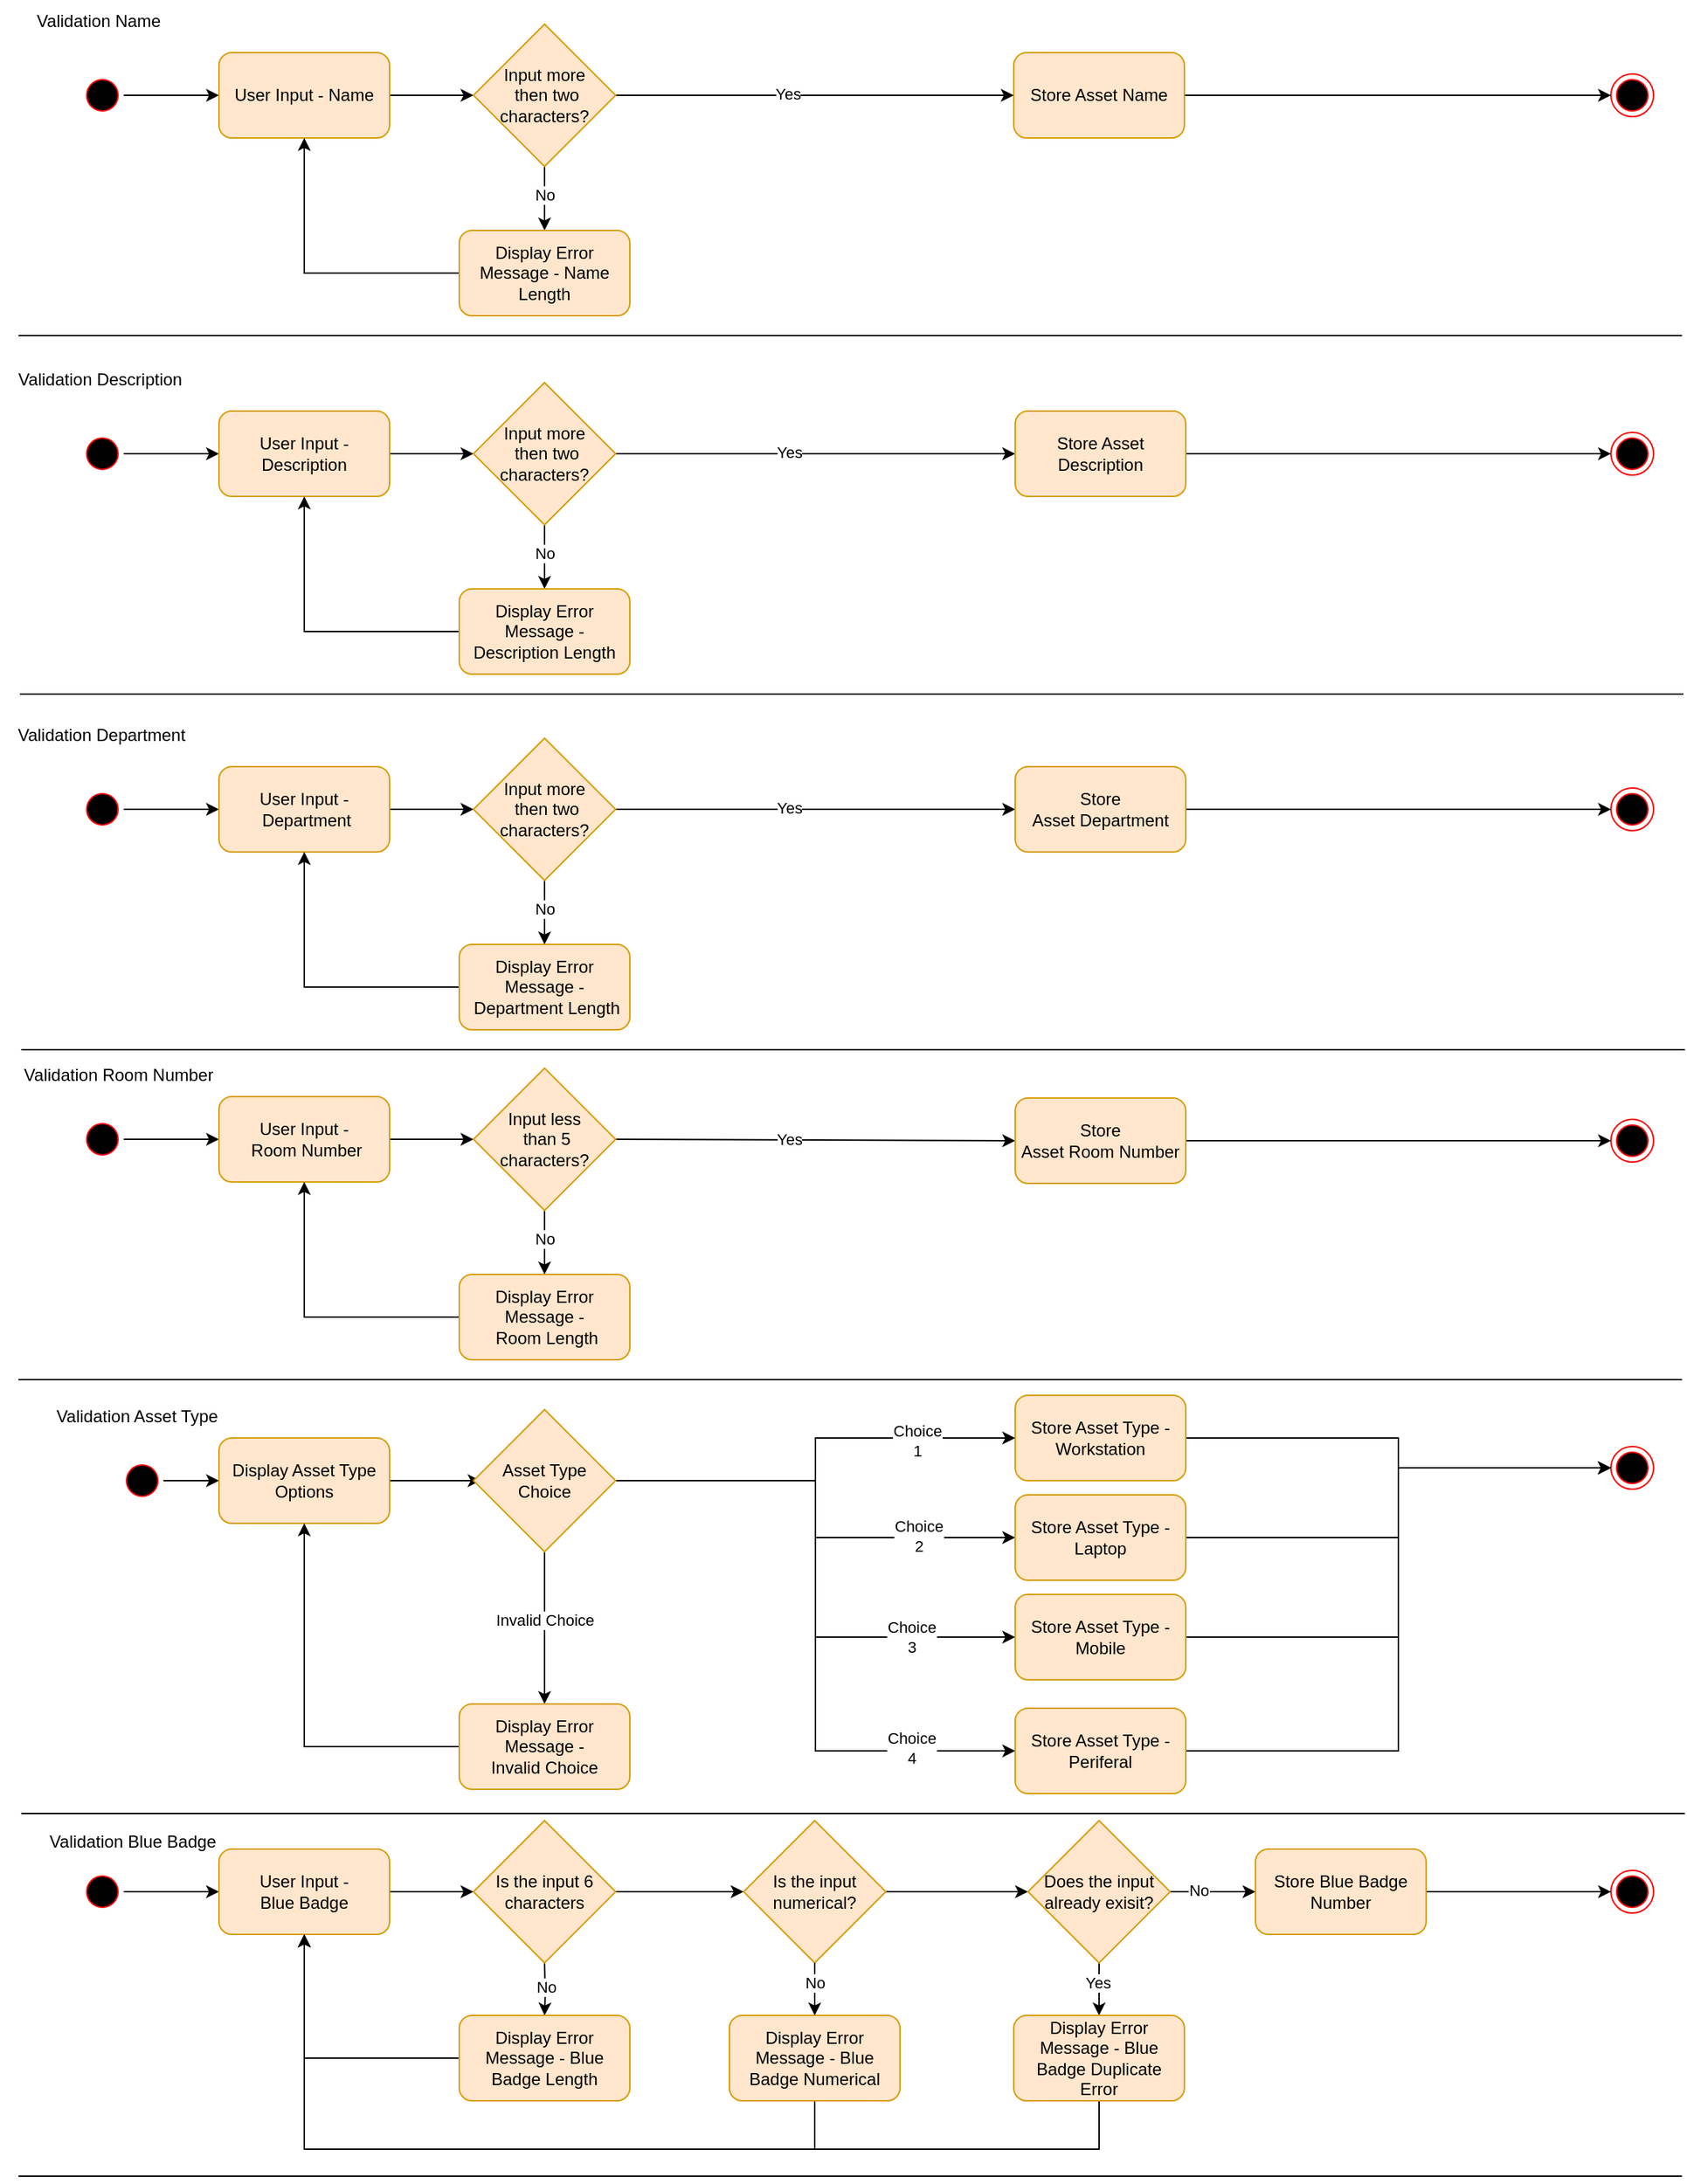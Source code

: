 <mxfile version="24.8.6">
  <diagram name="Page-1" id="1uCA6o2xTz5KgX5VxdOc">
    <mxGraphModel dx="2856" dy="898" grid="1" gridSize="10" guides="1" tooltips="1" connect="1" arrows="1" fold="1" page="1" pageScale="1" pageWidth="1169" pageHeight="827" math="0" shadow="0">
      <root>
        <mxCell id="0" />
        <mxCell id="1" parent="0" />
        <mxCell id="2SQ8Jc-1p4SMWD89LcVr-23" value="" style="edgeStyle=orthogonalEdgeStyle;rounded=0;orthogonalLoop=1;jettySize=auto;html=1;" edge="1" parent="1" source="2SQ8Jc-1p4SMWD89LcVr-1" target="2SQ8Jc-1p4SMWD89LcVr-20">
          <mxGeometry relative="1" as="geometry" />
        </mxCell>
        <mxCell id="2SQ8Jc-1p4SMWD89LcVr-1" value="" style="ellipse;html=1;shape=startState;fillColor=#000000;strokeColor=#ff0000;" vertex="1" parent="1">
          <mxGeometry x="44" y="60" width="30" height="30" as="geometry" />
        </mxCell>
        <mxCell id="2SQ8Jc-1p4SMWD89LcVr-13" value="" style="line;strokeWidth=1;fillColor=none;align=left;verticalAlign=middle;spacingTop=-1;spacingLeft=3;spacingRight=3;rotatable=0;labelPosition=right;points=[];portConstraint=eastwest;strokeColor=inherit;" vertex="1" parent="1">
          <mxGeometry y="240" width="1170" height="8" as="geometry" />
        </mxCell>
        <mxCell id="2SQ8Jc-1p4SMWD89LcVr-14" value="Validation Name" style="text;html=1;align=center;verticalAlign=middle;resizable=0;points=[];autosize=1;strokeColor=none;fillColor=none;" vertex="1" parent="1">
          <mxGeometry x="1" y="8" width="110" height="30" as="geometry" />
        </mxCell>
        <mxCell id="2SQ8Jc-1p4SMWD89LcVr-40" value="" style="edgeStyle=orthogonalEdgeStyle;rounded=0;orthogonalLoop=1;jettySize=auto;html=1;" edge="1" parent="1" source="2SQ8Jc-1p4SMWD89LcVr-20" target="2SQ8Jc-1p4SMWD89LcVr-21">
          <mxGeometry relative="1" as="geometry" />
        </mxCell>
        <mxCell id="2SQ8Jc-1p4SMWD89LcVr-20" value="User Input - Name" style="rounded=1;whiteSpace=wrap;html=1;fillColor=#ffe6cc;strokeColor=#d79b00;" vertex="1" parent="1">
          <mxGeometry x="141" y="45" width="120" height="60" as="geometry" />
        </mxCell>
        <mxCell id="2SQ8Jc-1p4SMWD89LcVr-43" value="" style="edgeStyle=orthogonalEdgeStyle;rounded=0;orthogonalLoop=1;jettySize=auto;html=1;" edge="1" parent="1" source="2SQ8Jc-1p4SMWD89LcVr-21" target="2SQ8Jc-1p4SMWD89LcVr-42">
          <mxGeometry relative="1" as="geometry" />
        </mxCell>
        <mxCell id="2SQ8Jc-1p4SMWD89LcVr-49" value="No" style="edgeLabel;html=1;align=center;verticalAlign=middle;resizable=0;points=[];" vertex="1" connectable="0" parent="2SQ8Jc-1p4SMWD89LcVr-43">
          <mxGeometry x="-0.118" y="3" relative="1" as="geometry">
            <mxPoint x="-3" as="offset" />
          </mxGeometry>
        </mxCell>
        <mxCell id="2SQ8Jc-1p4SMWD89LcVr-46" style="edgeStyle=orthogonalEdgeStyle;rounded=0;orthogonalLoop=1;jettySize=auto;html=1;entryX=0;entryY=0.5;entryDx=0;entryDy=0;" edge="1" parent="1" source="2SQ8Jc-1p4SMWD89LcVr-21" target="2SQ8Jc-1p4SMWD89LcVr-45">
          <mxGeometry relative="1" as="geometry" />
        </mxCell>
        <mxCell id="2SQ8Jc-1p4SMWD89LcVr-48" value="Yes" style="edgeLabel;html=1;align=center;verticalAlign=middle;resizable=0;points=[];" vertex="1" connectable="0" parent="2SQ8Jc-1p4SMWD89LcVr-46">
          <mxGeometry x="-0.137" y="1" relative="1" as="geometry">
            <mxPoint as="offset" />
          </mxGeometry>
        </mxCell>
        <mxCell id="2SQ8Jc-1p4SMWD89LcVr-21" value="Input more&lt;div&gt;&amp;nbsp;then two characters?&lt;/div&gt;" style="rhombus;whiteSpace=wrap;html=1;fillColor=#ffe6cc;strokeColor=#d79b00;" vertex="1" parent="1">
          <mxGeometry x="320" y="25" width="100" height="100" as="geometry" />
        </mxCell>
        <mxCell id="2SQ8Jc-1p4SMWD89LcVr-24" value="" style="ellipse;html=1;shape=endState;fillColor=#000000;strokeColor=#ff0000;" vertex="1" parent="1">
          <mxGeometry x="1120" y="60" width="30" height="30" as="geometry" />
        </mxCell>
        <mxCell id="2SQ8Jc-1p4SMWD89LcVr-44" style="edgeStyle=orthogonalEdgeStyle;rounded=0;orthogonalLoop=1;jettySize=auto;html=1;entryX=0.5;entryY=1;entryDx=0;entryDy=0;" edge="1" parent="1" source="2SQ8Jc-1p4SMWD89LcVr-42" target="2SQ8Jc-1p4SMWD89LcVr-20">
          <mxGeometry relative="1" as="geometry" />
        </mxCell>
        <mxCell id="2SQ8Jc-1p4SMWD89LcVr-42" value="Display Error Message - Name Length" style="rounded=1;whiteSpace=wrap;html=1;fillColor=#ffe6cc;strokeColor=#d79b00;" vertex="1" parent="1">
          <mxGeometry x="310" y="170" width="120" height="60" as="geometry" />
        </mxCell>
        <mxCell id="2SQ8Jc-1p4SMWD89LcVr-47" style="edgeStyle=orthogonalEdgeStyle;rounded=0;orthogonalLoop=1;jettySize=auto;html=1;entryX=0;entryY=0.5;entryDx=0;entryDy=0;" edge="1" parent="1" source="2SQ8Jc-1p4SMWD89LcVr-45" target="2SQ8Jc-1p4SMWD89LcVr-24">
          <mxGeometry relative="1" as="geometry" />
        </mxCell>
        <mxCell id="2SQ8Jc-1p4SMWD89LcVr-45" value="Store Asset Name" style="rounded=1;whiteSpace=wrap;html=1;fillColor=#ffe6cc;strokeColor=#d79b00;" vertex="1" parent="1">
          <mxGeometry x="700" y="45" width="120" height="60" as="geometry" />
        </mxCell>
        <mxCell id="2SQ8Jc-1p4SMWD89LcVr-50" value="" style="edgeStyle=orthogonalEdgeStyle;rounded=0;orthogonalLoop=1;jettySize=auto;html=1;" edge="1" parent="1" source="2SQ8Jc-1p4SMWD89LcVr-51" target="2SQ8Jc-1p4SMWD89LcVr-55">
          <mxGeometry relative="1" as="geometry" />
        </mxCell>
        <mxCell id="2SQ8Jc-1p4SMWD89LcVr-51" value="" style="ellipse;html=1;shape=startState;fillColor=#000000;strokeColor=#ff0000;" vertex="1" parent="1">
          <mxGeometry x="44" y="312" width="30" height="30" as="geometry" />
        </mxCell>
        <mxCell id="2SQ8Jc-1p4SMWD89LcVr-52" value="" style="line;strokeWidth=1;fillColor=none;align=left;verticalAlign=middle;spacingTop=-1;spacingLeft=3;spacingRight=3;rotatable=0;labelPosition=right;points=[];portConstraint=eastwest;strokeColor=inherit;" vertex="1" parent="1">
          <mxGeometry x="1" y="492" width="1170" height="8" as="geometry" />
        </mxCell>
        <mxCell id="2SQ8Jc-1p4SMWD89LcVr-53" value="Validation Description" style="text;html=1;align=center;verticalAlign=middle;resizable=0;points=[];autosize=1;strokeColor=none;fillColor=none;" vertex="1" parent="1">
          <mxGeometry x="-13" y="260" width="140" height="30" as="geometry" />
        </mxCell>
        <mxCell id="2SQ8Jc-1p4SMWD89LcVr-54" value="" style="edgeStyle=orthogonalEdgeStyle;rounded=0;orthogonalLoop=1;jettySize=auto;html=1;" edge="1" parent="1" source="2SQ8Jc-1p4SMWD89LcVr-55" target="2SQ8Jc-1p4SMWD89LcVr-60">
          <mxGeometry relative="1" as="geometry" />
        </mxCell>
        <mxCell id="2SQ8Jc-1p4SMWD89LcVr-55" value="User Input - Description" style="rounded=1;whiteSpace=wrap;html=1;fillColor=#ffe6cc;strokeColor=#d79b00;" vertex="1" parent="1">
          <mxGeometry x="141" y="297" width="120" height="60" as="geometry" />
        </mxCell>
        <mxCell id="2SQ8Jc-1p4SMWD89LcVr-56" value="" style="edgeStyle=orthogonalEdgeStyle;rounded=0;orthogonalLoop=1;jettySize=auto;html=1;" edge="1" parent="1" source="2SQ8Jc-1p4SMWD89LcVr-60" target="2SQ8Jc-1p4SMWD89LcVr-63">
          <mxGeometry relative="1" as="geometry" />
        </mxCell>
        <mxCell id="2SQ8Jc-1p4SMWD89LcVr-57" value="No" style="edgeLabel;html=1;align=center;verticalAlign=middle;resizable=0;points=[];" vertex="1" connectable="0" parent="2SQ8Jc-1p4SMWD89LcVr-56">
          <mxGeometry x="-0.118" y="3" relative="1" as="geometry">
            <mxPoint x="-3" as="offset" />
          </mxGeometry>
        </mxCell>
        <mxCell id="2SQ8Jc-1p4SMWD89LcVr-58" style="edgeStyle=orthogonalEdgeStyle;rounded=0;orthogonalLoop=1;jettySize=auto;html=1;entryX=0;entryY=0.5;entryDx=0;entryDy=0;" edge="1" parent="1" source="2SQ8Jc-1p4SMWD89LcVr-60" target="2SQ8Jc-1p4SMWD89LcVr-65">
          <mxGeometry relative="1" as="geometry" />
        </mxCell>
        <mxCell id="2SQ8Jc-1p4SMWD89LcVr-59" value="Yes" style="edgeLabel;html=1;align=center;verticalAlign=middle;resizable=0;points=[];" vertex="1" connectable="0" parent="2SQ8Jc-1p4SMWD89LcVr-58">
          <mxGeometry x="-0.137" y="1" relative="1" as="geometry">
            <mxPoint as="offset" />
          </mxGeometry>
        </mxCell>
        <mxCell id="2SQ8Jc-1p4SMWD89LcVr-60" value="Input more&lt;div&gt;&amp;nbsp;then two characters?&lt;/div&gt;" style="rhombus;whiteSpace=wrap;html=1;fillColor=#ffe6cc;strokeColor=#d79b00;" vertex="1" parent="1">
          <mxGeometry x="320" y="277" width="100" height="100" as="geometry" />
        </mxCell>
        <mxCell id="2SQ8Jc-1p4SMWD89LcVr-61" value="" style="ellipse;html=1;shape=endState;fillColor=#000000;strokeColor=#ff0000;" vertex="1" parent="1">
          <mxGeometry x="1120" y="312" width="30" height="30" as="geometry" />
        </mxCell>
        <mxCell id="2SQ8Jc-1p4SMWD89LcVr-62" style="edgeStyle=orthogonalEdgeStyle;rounded=0;orthogonalLoop=1;jettySize=auto;html=1;entryX=0.5;entryY=1;entryDx=0;entryDy=0;" edge="1" parent="1" source="2SQ8Jc-1p4SMWD89LcVr-63" target="2SQ8Jc-1p4SMWD89LcVr-55">
          <mxGeometry relative="1" as="geometry" />
        </mxCell>
        <mxCell id="2SQ8Jc-1p4SMWD89LcVr-63" value="Display Error Message - Description Length" style="rounded=1;whiteSpace=wrap;html=1;fillColor=#ffe6cc;strokeColor=#d79b00;" vertex="1" parent="1">
          <mxGeometry x="310" y="422" width="120" height="60" as="geometry" />
        </mxCell>
        <mxCell id="2SQ8Jc-1p4SMWD89LcVr-64" style="edgeStyle=orthogonalEdgeStyle;rounded=0;orthogonalLoop=1;jettySize=auto;html=1;entryX=0;entryY=0.5;entryDx=0;entryDy=0;" edge="1" parent="1" source="2SQ8Jc-1p4SMWD89LcVr-65" target="2SQ8Jc-1p4SMWD89LcVr-61">
          <mxGeometry relative="1" as="geometry" />
        </mxCell>
        <mxCell id="2SQ8Jc-1p4SMWD89LcVr-65" value="Store Asset Description" style="rounded=1;whiteSpace=wrap;html=1;fillColor=#ffe6cc;strokeColor=#d79b00;" vertex="1" parent="1">
          <mxGeometry x="701" y="297" width="120" height="60" as="geometry" />
        </mxCell>
        <mxCell id="2SQ8Jc-1p4SMWD89LcVr-66" value="" style="edgeStyle=orthogonalEdgeStyle;rounded=0;orthogonalLoop=1;jettySize=auto;html=1;" edge="1" parent="1" source="2SQ8Jc-1p4SMWD89LcVr-67" target="2SQ8Jc-1p4SMWD89LcVr-71">
          <mxGeometry relative="1" as="geometry" />
        </mxCell>
        <mxCell id="2SQ8Jc-1p4SMWD89LcVr-67" value="" style="ellipse;html=1;shape=startState;fillColor=#000000;strokeColor=#ff0000;" vertex="1" parent="1">
          <mxGeometry x="44" y="562" width="30" height="30" as="geometry" />
        </mxCell>
        <mxCell id="2SQ8Jc-1p4SMWD89LcVr-68" value="" style="line;strokeWidth=1;fillColor=none;align=left;verticalAlign=middle;spacingTop=-1;spacingLeft=3;spacingRight=3;rotatable=0;labelPosition=right;points=[];portConstraint=eastwest;strokeColor=inherit;" vertex="1" parent="1">
          <mxGeometry x="2" y="742" width="1170" height="8" as="geometry" />
        </mxCell>
        <mxCell id="2SQ8Jc-1p4SMWD89LcVr-69" value="Validation Department" style="text;html=1;align=center;verticalAlign=middle;resizable=0;points=[];autosize=1;strokeColor=none;fillColor=none;" vertex="1" parent="1">
          <mxGeometry x="-12" y="510" width="140" height="30" as="geometry" />
        </mxCell>
        <mxCell id="2SQ8Jc-1p4SMWD89LcVr-70" value="" style="edgeStyle=orthogonalEdgeStyle;rounded=0;orthogonalLoop=1;jettySize=auto;html=1;" edge="1" parent="1" source="2SQ8Jc-1p4SMWD89LcVr-71" target="2SQ8Jc-1p4SMWD89LcVr-76">
          <mxGeometry relative="1" as="geometry" />
        </mxCell>
        <mxCell id="2SQ8Jc-1p4SMWD89LcVr-71" value="User Input -&amp;nbsp;&lt;span style=&quot;text-wrap: nowrap;&quot;&gt;Department&lt;/span&gt;" style="rounded=1;whiteSpace=wrap;html=1;fillColor=#ffe6cc;strokeColor=#d79b00;" vertex="1" parent="1">
          <mxGeometry x="141" y="547" width="120" height="60" as="geometry" />
        </mxCell>
        <mxCell id="2SQ8Jc-1p4SMWD89LcVr-72" value="" style="edgeStyle=orthogonalEdgeStyle;rounded=0;orthogonalLoop=1;jettySize=auto;html=1;" edge="1" parent="1" source="2SQ8Jc-1p4SMWD89LcVr-76" target="2SQ8Jc-1p4SMWD89LcVr-79">
          <mxGeometry relative="1" as="geometry" />
        </mxCell>
        <mxCell id="2SQ8Jc-1p4SMWD89LcVr-73" value="No" style="edgeLabel;html=1;align=center;verticalAlign=middle;resizable=0;points=[];" vertex="1" connectable="0" parent="2SQ8Jc-1p4SMWD89LcVr-72">
          <mxGeometry x="-0.118" y="3" relative="1" as="geometry">
            <mxPoint x="-3" as="offset" />
          </mxGeometry>
        </mxCell>
        <mxCell id="2SQ8Jc-1p4SMWD89LcVr-74" style="edgeStyle=orthogonalEdgeStyle;rounded=0;orthogonalLoop=1;jettySize=auto;html=1;entryX=0;entryY=0.5;entryDx=0;entryDy=0;" edge="1" parent="1" source="2SQ8Jc-1p4SMWD89LcVr-76" target="2SQ8Jc-1p4SMWD89LcVr-81">
          <mxGeometry relative="1" as="geometry" />
        </mxCell>
        <mxCell id="2SQ8Jc-1p4SMWD89LcVr-75" value="Yes" style="edgeLabel;html=1;align=center;verticalAlign=middle;resizable=0;points=[];" vertex="1" connectable="0" parent="2SQ8Jc-1p4SMWD89LcVr-74">
          <mxGeometry x="-0.137" y="1" relative="1" as="geometry">
            <mxPoint as="offset" />
          </mxGeometry>
        </mxCell>
        <mxCell id="2SQ8Jc-1p4SMWD89LcVr-76" value="Input more&lt;div&gt;&amp;nbsp;then two characters?&lt;/div&gt;" style="rhombus;whiteSpace=wrap;html=1;fillColor=#ffe6cc;strokeColor=#d79b00;" vertex="1" parent="1">
          <mxGeometry x="320" y="527" width="100" height="100" as="geometry" />
        </mxCell>
        <mxCell id="2SQ8Jc-1p4SMWD89LcVr-77" value="" style="ellipse;html=1;shape=endState;fillColor=#000000;strokeColor=#ff0000;" vertex="1" parent="1">
          <mxGeometry x="1120" y="562" width="30" height="30" as="geometry" />
        </mxCell>
        <mxCell id="2SQ8Jc-1p4SMWD89LcVr-78" style="edgeStyle=orthogonalEdgeStyle;rounded=0;orthogonalLoop=1;jettySize=auto;html=1;entryX=0.5;entryY=1;entryDx=0;entryDy=0;" edge="1" parent="1" source="2SQ8Jc-1p4SMWD89LcVr-79" target="2SQ8Jc-1p4SMWD89LcVr-71">
          <mxGeometry relative="1" as="geometry" />
        </mxCell>
        <mxCell id="2SQ8Jc-1p4SMWD89LcVr-79" value="Display Error Message -&amp;nbsp;&lt;span style=&quot;text-wrap: nowrap;&quot;&gt;Department&amp;nbsp;&lt;/span&gt;Length" style="rounded=1;whiteSpace=wrap;html=1;fillColor=#ffe6cc;strokeColor=#d79b00;" vertex="1" parent="1">
          <mxGeometry x="310" y="672" width="120" height="60" as="geometry" />
        </mxCell>
        <mxCell id="2SQ8Jc-1p4SMWD89LcVr-80" style="edgeStyle=orthogonalEdgeStyle;rounded=0;orthogonalLoop=1;jettySize=auto;html=1;entryX=0;entryY=0.5;entryDx=0;entryDy=0;" edge="1" parent="1" source="2SQ8Jc-1p4SMWD89LcVr-81" target="2SQ8Jc-1p4SMWD89LcVr-77">
          <mxGeometry relative="1" as="geometry" />
        </mxCell>
        <mxCell id="2SQ8Jc-1p4SMWD89LcVr-81" value="Store Asset&amp;nbsp;&lt;span style=&quot;text-wrap: nowrap;&quot;&gt;Department&lt;/span&gt;" style="rounded=1;whiteSpace=wrap;html=1;fillColor=#ffe6cc;strokeColor=#d79b00;" vertex="1" parent="1">
          <mxGeometry x="701" y="547" width="120" height="60" as="geometry" />
        </mxCell>
        <mxCell id="2SQ8Jc-1p4SMWD89LcVr-100" value="" style="line;strokeWidth=1;fillColor=none;align=left;verticalAlign=middle;spacingTop=-1;spacingLeft=3;spacingRight=3;rotatable=0;labelPosition=right;points=[];portConstraint=eastwest;strokeColor=inherit;" vertex="1" parent="1">
          <mxGeometry y="974" width="1170" height="8" as="geometry" />
        </mxCell>
        <mxCell id="2SQ8Jc-1p4SMWD89LcVr-131" style="edgeStyle=orthogonalEdgeStyle;rounded=0;orthogonalLoop=1;jettySize=auto;html=1;entryX=0;entryY=0.5;entryDx=0;entryDy=0;" edge="1" parent="1" source="2SQ8Jc-1p4SMWD89LcVr-115" target="2SQ8Jc-1p4SMWD89LcVr-130">
          <mxGeometry relative="1" as="geometry" />
        </mxCell>
        <mxCell id="2SQ8Jc-1p4SMWD89LcVr-115" value="" style="ellipse;html=1;shape=startState;fillColor=#000000;strokeColor=#ff0000;" vertex="1" parent="1">
          <mxGeometry x="72" y="1034" width="30" height="30" as="geometry" />
        </mxCell>
        <mxCell id="2SQ8Jc-1p4SMWD89LcVr-116" value="" style="line;strokeWidth=1;fillColor=none;align=left;verticalAlign=middle;spacingTop=-1;spacingLeft=3;spacingRight=3;rotatable=0;labelPosition=right;points=[];portConstraint=eastwest;strokeColor=inherit;" vertex="1" parent="1">
          <mxGeometry x="2" y="1279" width="1170" height="8" as="geometry" />
        </mxCell>
        <mxCell id="2SQ8Jc-1p4SMWD89LcVr-124" value="" style="ellipse;html=1;shape=endState;fillColor=#000000;strokeColor=#ff0000;" vertex="1" parent="1">
          <mxGeometry x="1120" y="1025" width="30" height="30" as="geometry" />
        </mxCell>
        <mxCell id="2SQ8Jc-1p4SMWD89LcVr-129" value="Validation Asset Type" style="text;html=1;align=center;verticalAlign=middle;resizable=0;points=[];autosize=1;strokeColor=none;fillColor=none;" vertex="1" parent="1">
          <mxGeometry x="13" y="989" width="140" height="30" as="geometry" />
        </mxCell>
        <mxCell id="2SQ8Jc-1p4SMWD89LcVr-132" style="edgeStyle=orthogonalEdgeStyle;rounded=0;orthogonalLoop=1;jettySize=auto;html=1;entryX=0;entryY=0.5;entryDx=0;entryDy=0;" edge="1" parent="1" source="2SQ8Jc-1p4SMWD89LcVr-130">
          <mxGeometry relative="1" as="geometry">
            <mxPoint x="325" y="1049" as="targetPoint" />
          </mxGeometry>
        </mxCell>
        <mxCell id="2SQ8Jc-1p4SMWD89LcVr-130" value="Display Asset Type Options" style="rounded=1;whiteSpace=wrap;html=1;fillColor=#ffe6cc;strokeColor=#d79b00;" vertex="1" parent="1">
          <mxGeometry x="141" y="1019" width="120" height="60" as="geometry" />
        </mxCell>
        <mxCell id="2SQ8Jc-1p4SMWD89LcVr-152" style="edgeStyle=orthogonalEdgeStyle;rounded=0;orthogonalLoop=1;jettySize=auto;html=1;entryX=0;entryY=0.5;entryDx=0;entryDy=0;" edge="1" parent="1" source="2SQ8Jc-1p4SMWD89LcVr-133" target="2SQ8Jc-1p4SMWD89LcVr-124">
          <mxGeometry relative="1" as="geometry" />
        </mxCell>
        <mxCell id="2SQ8Jc-1p4SMWD89LcVr-133" value="Store Asset Type - Workstation" style="rounded=1;whiteSpace=wrap;html=1;fillColor=#ffe6cc;strokeColor=#d79b00;" vertex="1" parent="1">
          <mxGeometry x="701" y="989" width="120" height="60" as="geometry" />
        </mxCell>
        <mxCell id="2SQ8Jc-1p4SMWD89LcVr-141" style="edgeStyle=orthogonalEdgeStyle;rounded=0;orthogonalLoop=1;jettySize=auto;html=1;entryX=0.5;entryY=0;entryDx=0;entryDy=0;" edge="1" parent="1" source="2SQ8Jc-1p4SMWD89LcVr-134" target="2SQ8Jc-1p4SMWD89LcVr-140">
          <mxGeometry relative="1" as="geometry" />
        </mxCell>
        <mxCell id="2SQ8Jc-1p4SMWD89LcVr-143" value="Invalid Choice" style="edgeLabel;html=1;align=center;verticalAlign=middle;resizable=0;points=[];" vertex="1" connectable="0" parent="2SQ8Jc-1p4SMWD89LcVr-141">
          <mxGeometry relative="1" as="geometry">
            <mxPoint y="-6" as="offset" />
          </mxGeometry>
        </mxCell>
        <mxCell id="2SQ8Jc-1p4SMWD89LcVr-144" style="edgeStyle=orthogonalEdgeStyle;rounded=0;orthogonalLoop=1;jettySize=auto;html=1;entryX=0;entryY=0.5;entryDx=0;entryDy=0;" edge="1" parent="1" source="2SQ8Jc-1p4SMWD89LcVr-134" target="2SQ8Jc-1p4SMWD89LcVr-133">
          <mxGeometry relative="1" as="geometry" />
        </mxCell>
        <mxCell id="2SQ8Jc-1p4SMWD89LcVr-148" value="Choice&lt;div&gt;1&lt;/div&gt;" style="edgeLabel;html=1;align=center;verticalAlign=middle;resizable=0;points=[];" vertex="1" connectable="0" parent="2SQ8Jc-1p4SMWD89LcVr-144">
          <mxGeometry x="0.523" y="-2" relative="1" as="geometry">
            <mxPoint x="5" as="offset" />
          </mxGeometry>
        </mxCell>
        <mxCell id="2SQ8Jc-1p4SMWD89LcVr-145" style="edgeStyle=orthogonalEdgeStyle;rounded=0;orthogonalLoop=1;jettySize=auto;html=1;" edge="1" parent="1" source="2SQ8Jc-1p4SMWD89LcVr-134" target="2SQ8Jc-1p4SMWD89LcVr-135">
          <mxGeometry relative="1" as="geometry" />
        </mxCell>
        <mxCell id="2SQ8Jc-1p4SMWD89LcVr-149" value="Choice&lt;div&gt;2&lt;/div&gt;" style="edgeLabel;html=1;align=center;verticalAlign=middle;resizable=0;points=[];" vertex="1" connectable="0" parent="2SQ8Jc-1p4SMWD89LcVr-145">
          <mxGeometry x="0.618" y="1" relative="1" as="geometry">
            <mxPoint x="-7" as="offset" />
          </mxGeometry>
        </mxCell>
        <mxCell id="2SQ8Jc-1p4SMWD89LcVr-146" style="edgeStyle=orthogonalEdgeStyle;rounded=0;orthogonalLoop=1;jettySize=auto;html=1;entryX=0;entryY=0.5;entryDx=0;entryDy=0;" edge="1" parent="1" source="2SQ8Jc-1p4SMWD89LcVr-134" target="2SQ8Jc-1p4SMWD89LcVr-136">
          <mxGeometry relative="1" as="geometry" />
        </mxCell>
        <mxCell id="2SQ8Jc-1p4SMWD89LcVr-150" value="Choice&lt;div&gt;3&lt;/div&gt;" style="edgeLabel;html=1;align=center;verticalAlign=middle;resizable=0;points=[];" vertex="1" connectable="0" parent="2SQ8Jc-1p4SMWD89LcVr-146">
          <mxGeometry x="0.728" relative="1" as="geometry">
            <mxPoint x="-20" as="offset" />
          </mxGeometry>
        </mxCell>
        <mxCell id="2SQ8Jc-1p4SMWD89LcVr-147" style="edgeStyle=orthogonalEdgeStyle;rounded=0;orthogonalLoop=1;jettySize=auto;html=1;entryX=0;entryY=0.5;entryDx=0;entryDy=0;" edge="1" parent="1" source="2SQ8Jc-1p4SMWD89LcVr-134" target="2SQ8Jc-1p4SMWD89LcVr-137">
          <mxGeometry relative="1" as="geometry" />
        </mxCell>
        <mxCell id="2SQ8Jc-1p4SMWD89LcVr-151" value="Choice&lt;div&gt;4&lt;/div&gt;" style="edgeLabel;html=1;align=center;verticalAlign=middle;resizable=0;points=[];" vertex="1" connectable="0" parent="2SQ8Jc-1p4SMWD89LcVr-147">
          <mxGeometry x="0.803" y="2" relative="1" as="geometry">
            <mxPoint x="-27" as="offset" />
          </mxGeometry>
        </mxCell>
        <mxCell id="2SQ8Jc-1p4SMWD89LcVr-134" value="Asset Type Choice" style="rhombus;whiteSpace=wrap;html=1;fillColor=#ffe6cc;strokeColor=#d79b00;" vertex="1" parent="1">
          <mxGeometry x="320" y="999" width="100" height="100" as="geometry" />
        </mxCell>
        <mxCell id="2SQ8Jc-1p4SMWD89LcVr-153" style="edgeStyle=orthogonalEdgeStyle;rounded=0;orthogonalLoop=1;jettySize=auto;html=1;entryX=0;entryY=0.5;entryDx=0;entryDy=0;" edge="1" parent="1" source="2SQ8Jc-1p4SMWD89LcVr-135" target="2SQ8Jc-1p4SMWD89LcVr-124">
          <mxGeometry relative="1" as="geometry" />
        </mxCell>
        <mxCell id="2SQ8Jc-1p4SMWD89LcVr-135" value="Store Asset Type - Laptop" style="rounded=1;whiteSpace=wrap;html=1;fillColor=#ffe6cc;strokeColor=#d79b00;" vertex="1" parent="1">
          <mxGeometry x="701" y="1059" width="120" height="60" as="geometry" />
        </mxCell>
        <mxCell id="2SQ8Jc-1p4SMWD89LcVr-154" style="edgeStyle=orthogonalEdgeStyle;rounded=0;orthogonalLoop=1;jettySize=auto;html=1;entryX=0;entryY=0.5;entryDx=0;entryDy=0;" edge="1" parent="1" source="2SQ8Jc-1p4SMWD89LcVr-136" target="2SQ8Jc-1p4SMWD89LcVr-124">
          <mxGeometry relative="1" as="geometry" />
        </mxCell>
        <mxCell id="2SQ8Jc-1p4SMWD89LcVr-136" value="Store Asset Type - Mobile" style="rounded=1;whiteSpace=wrap;html=1;fillColor=#ffe6cc;strokeColor=#d79b00;" vertex="1" parent="1">
          <mxGeometry x="701" y="1129" width="120" height="60" as="geometry" />
        </mxCell>
        <mxCell id="2SQ8Jc-1p4SMWD89LcVr-155" style="edgeStyle=orthogonalEdgeStyle;rounded=0;orthogonalLoop=1;jettySize=auto;html=1;entryX=0;entryY=0.5;entryDx=0;entryDy=0;" edge="1" parent="1" source="2SQ8Jc-1p4SMWD89LcVr-137" target="2SQ8Jc-1p4SMWD89LcVr-124">
          <mxGeometry relative="1" as="geometry" />
        </mxCell>
        <mxCell id="2SQ8Jc-1p4SMWD89LcVr-137" value="Store Asset Type - Periferal" style="rounded=1;whiteSpace=wrap;html=1;fillColor=#ffe6cc;strokeColor=#d79b00;" vertex="1" parent="1">
          <mxGeometry x="701" y="1209" width="120" height="60" as="geometry" />
        </mxCell>
        <mxCell id="2SQ8Jc-1p4SMWD89LcVr-142" style="edgeStyle=orthogonalEdgeStyle;rounded=0;orthogonalLoop=1;jettySize=auto;html=1;entryX=0.5;entryY=1;entryDx=0;entryDy=0;" edge="1" parent="1" source="2SQ8Jc-1p4SMWD89LcVr-140" target="2SQ8Jc-1p4SMWD89LcVr-130">
          <mxGeometry relative="1" as="geometry" />
        </mxCell>
        <mxCell id="2SQ8Jc-1p4SMWD89LcVr-140" value="Display Error Message - &lt;span style=&quot;text-wrap: nowrap;&quot;&gt;Invalid Choice&lt;/span&gt;" style="rounded=1;whiteSpace=wrap;html=1;fillColor=#ffe6cc;strokeColor=#d79b00;" vertex="1" parent="1">
          <mxGeometry x="310" y="1206" width="120" height="60" as="geometry" />
        </mxCell>
        <mxCell id="2SQ8Jc-1p4SMWD89LcVr-157" value="" style="edgeStyle=orthogonalEdgeStyle;rounded=0;orthogonalLoop=1;jettySize=auto;html=1;" edge="1" parent="1" source="2SQ8Jc-1p4SMWD89LcVr-158" target="2SQ8Jc-1p4SMWD89LcVr-160">
          <mxGeometry relative="1" as="geometry" />
        </mxCell>
        <mxCell id="2SQ8Jc-1p4SMWD89LcVr-158" value="" style="ellipse;html=1;shape=startState;fillColor=#000000;strokeColor=#ff0000;" vertex="1" parent="1">
          <mxGeometry x="44" y="794" width="30" height="30" as="geometry" />
        </mxCell>
        <mxCell id="2SQ8Jc-1p4SMWD89LcVr-159" value="" style="edgeStyle=orthogonalEdgeStyle;rounded=0;orthogonalLoop=1;jettySize=auto;html=1;entryX=0;entryY=0.5;entryDx=0;entryDy=0;" edge="1" parent="1" source="2SQ8Jc-1p4SMWD89LcVr-160" target="2SQ8Jc-1p4SMWD89LcVr-165">
          <mxGeometry relative="1" as="geometry">
            <mxPoint x="320" y="809" as="targetPoint" />
          </mxGeometry>
        </mxCell>
        <mxCell id="2SQ8Jc-1p4SMWD89LcVr-160" value="User Input -&amp;nbsp;&lt;span style=&quot;text-wrap: nowrap;&quot;&gt;Room Number&lt;/span&gt;" style="rounded=1;whiteSpace=wrap;html=1;fillColor=#ffe6cc;strokeColor=#d79b00;" vertex="1" parent="1">
          <mxGeometry x="141" y="779" width="120" height="60" as="geometry" />
        </mxCell>
        <mxCell id="2SQ8Jc-1p4SMWD89LcVr-161" value="" style="edgeStyle=orthogonalEdgeStyle;rounded=0;orthogonalLoop=1;jettySize=auto;html=1;exitX=0.5;exitY=1;exitDx=0;exitDy=0;" edge="1" parent="1" source="2SQ8Jc-1p4SMWD89LcVr-165" target="2SQ8Jc-1p4SMWD89LcVr-168">
          <mxGeometry relative="1" as="geometry">
            <mxPoint x="370" y="859" as="sourcePoint" />
          </mxGeometry>
        </mxCell>
        <mxCell id="2SQ8Jc-1p4SMWD89LcVr-162" value="No" style="edgeLabel;html=1;align=center;verticalAlign=middle;resizable=0;points=[];" vertex="1" connectable="0" parent="2SQ8Jc-1p4SMWD89LcVr-161">
          <mxGeometry x="-0.118" y="3" relative="1" as="geometry">
            <mxPoint x="-3" as="offset" />
          </mxGeometry>
        </mxCell>
        <mxCell id="2SQ8Jc-1p4SMWD89LcVr-163" style="edgeStyle=orthogonalEdgeStyle;rounded=0;orthogonalLoop=1;jettySize=auto;html=1;entryX=0;entryY=0.5;entryDx=0;entryDy=0;" edge="1" parent="1" target="2SQ8Jc-1p4SMWD89LcVr-170">
          <mxGeometry relative="1" as="geometry">
            <mxPoint x="420" y="809" as="sourcePoint" />
          </mxGeometry>
        </mxCell>
        <mxCell id="2SQ8Jc-1p4SMWD89LcVr-164" value="Yes" style="edgeLabel;html=1;align=center;verticalAlign=middle;resizable=0;points=[];" vertex="1" connectable="0" parent="2SQ8Jc-1p4SMWD89LcVr-163">
          <mxGeometry x="-0.137" y="1" relative="1" as="geometry">
            <mxPoint as="offset" />
          </mxGeometry>
        </mxCell>
        <mxCell id="2SQ8Jc-1p4SMWD89LcVr-165" value="Input less&lt;div&gt;&amp;nbsp;than 5 characters?&lt;/div&gt;" style="rhombus;whiteSpace=wrap;html=1;fillColor=#ffe6cc;strokeColor=#d79b00;" vertex="1" parent="1">
          <mxGeometry x="320" y="759" width="100" height="100" as="geometry" />
        </mxCell>
        <mxCell id="2SQ8Jc-1p4SMWD89LcVr-166" value="" style="ellipse;html=1;shape=endState;fillColor=#000000;strokeColor=#ff0000;" vertex="1" parent="1">
          <mxGeometry x="1120" y="795" width="30" height="30" as="geometry" />
        </mxCell>
        <mxCell id="2SQ8Jc-1p4SMWD89LcVr-167" style="edgeStyle=orthogonalEdgeStyle;rounded=0;orthogonalLoop=1;jettySize=auto;html=1;entryX=0.5;entryY=1;entryDx=0;entryDy=0;" edge="1" parent="1" source="2SQ8Jc-1p4SMWD89LcVr-168" target="2SQ8Jc-1p4SMWD89LcVr-160">
          <mxGeometry relative="1" as="geometry" />
        </mxCell>
        <mxCell id="2SQ8Jc-1p4SMWD89LcVr-168" value="Display Error Message -&amp;nbsp;&lt;span style=&quot;text-wrap: nowrap;&quot;&gt;Room&lt;/span&gt;&lt;span style=&quot;text-wrap: nowrap;&quot;&gt;&amp;nbsp;&lt;/span&gt;Length" style="rounded=1;whiteSpace=wrap;html=1;fillColor=#ffe6cc;strokeColor=#d79b00;" vertex="1" parent="1">
          <mxGeometry x="310" y="904" width="120" height="60" as="geometry" />
        </mxCell>
        <mxCell id="2SQ8Jc-1p4SMWD89LcVr-169" style="edgeStyle=orthogonalEdgeStyle;rounded=0;orthogonalLoop=1;jettySize=auto;html=1;entryX=0;entryY=0.5;entryDx=0;entryDy=0;" edge="1" parent="1" source="2SQ8Jc-1p4SMWD89LcVr-170" target="2SQ8Jc-1p4SMWD89LcVr-166">
          <mxGeometry relative="1" as="geometry" />
        </mxCell>
        <mxCell id="2SQ8Jc-1p4SMWD89LcVr-170" value="Store Asset&amp;nbsp;&lt;span style=&quot;text-wrap: nowrap;&quot;&gt;Room Number&lt;/span&gt;" style="rounded=1;whiteSpace=wrap;html=1;fillColor=#ffe6cc;strokeColor=#d79b00;" vertex="1" parent="1">
          <mxGeometry x="701" y="780" width="120" height="60" as="geometry" />
        </mxCell>
        <mxCell id="2SQ8Jc-1p4SMWD89LcVr-171" value="Validation Room Number" style="text;html=1;align=center;verticalAlign=middle;resizable=0;points=[];autosize=1;strokeColor=none;fillColor=none;" vertex="1" parent="1">
          <mxGeometry x="-10" y="749" width="160" height="30" as="geometry" />
        </mxCell>
        <mxCell id="2SQ8Jc-1p4SMWD89LcVr-172" value="" style="line;strokeWidth=1;fillColor=none;align=left;verticalAlign=middle;spacingTop=-1;spacingLeft=3;spacingRight=3;rotatable=0;labelPosition=right;points=[];portConstraint=eastwest;strokeColor=inherit;" vertex="1" parent="1">
          <mxGeometry y="1534" width="1170" height="8" as="geometry" />
        </mxCell>
        <mxCell id="2SQ8Jc-1p4SMWD89LcVr-173" value="" style="edgeStyle=orthogonalEdgeStyle;rounded=0;orthogonalLoop=1;jettySize=auto;html=1;" edge="1" parent="1" source="2SQ8Jc-1p4SMWD89LcVr-174" target="2SQ8Jc-1p4SMWD89LcVr-176">
          <mxGeometry relative="1" as="geometry" />
        </mxCell>
        <mxCell id="2SQ8Jc-1p4SMWD89LcVr-174" value="" style="ellipse;html=1;shape=startState;fillColor=#000000;strokeColor=#ff0000;" vertex="1" parent="1">
          <mxGeometry x="44" y="1323" width="30" height="30" as="geometry" />
        </mxCell>
        <mxCell id="2SQ8Jc-1p4SMWD89LcVr-175" value="" style="edgeStyle=orthogonalEdgeStyle;rounded=0;orthogonalLoop=1;jettySize=auto;html=1;entryX=0;entryY=0.5;entryDx=0;entryDy=0;" edge="1" parent="1" source="2SQ8Jc-1p4SMWD89LcVr-176">
          <mxGeometry relative="1" as="geometry">
            <mxPoint x="320" y="1338" as="targetPoint" />
          </mxGeometry>
        </mxCell>
        <mxCell id="2SQ8Jc-1p4SMWD89LcVr-176" value="User Input - &lt;span style=&quot;text-wrap: nowrap;&quot;&gt;Blue Badge&lt;/span&gt;" style="rounded=1;whiteSpace=wrap;html=1;fillColor=#ffe6cc;strokeColor=#d79b00;" vertex="1" parent="1">
          <mxGeometry x="141" y="1308" width="120" height="60" as="geometry" />
        </mxCell>
        <mxCell id="2SQ8Jc-1p4SMWD89LcVr-177" value="" style="edgeStyle=orthogonalEdgeStyle;rounded=0;orthogonalLoop=1;jettySize=auto;html=1;exitX=0.5;exitY=1;exitDx=0;exitDy=0;" edge="1" parent="1" target="2SQ8Jc-1p4SMWD89LcVr-184">
          <mxGeometry relative="1" as="geometry">
            <mxPoint x="370" y="1388" as="sourcePoint" />
          </mxGeometry>
        </mxCell>
        <mxCell id="2SQ8Jc-1p4SMWD89LcVr-178" value="No" style="edgeLabel;html=1;align=center;verticalAlign=middle;resizable=0;points=[];" vertex="1" connectable="0" parent="2SQ8Jc-1p4SMWD89LcVr-177">
          <mxGeometry x="-0.118" y="3" relative="1" as="geometry">
            <mxPoint x="-3" as="offset" />
          </mxGeometry>
        </mxCell>
        <mxCell id="2SQ8Jc-1p4SMWD89LcVr-188" value="" style="edgeStyle=orthogonalEdgeStyle;rounded=0;orthogonalLoop=1;jettySize=auto;html=1;" edge="1" parent="1" source="2SQ8Jc-1p4SMWD89LcVr-181">
          <mxGeometry relative="1" as="geometry">
            <mxPoint x="510" y="1338" as="targetPoint" />
          </mxGeometry>
        </mxCell>
        <mxCell id="2SQ8Jc-1p4SMWD89LcVr-181" value="Is the input 6 characters" style="rhombus;whiteSpace=wrap;html=1;fillColor=#ffe6cc;strokeColor=#d79b00;" vertex="1" parent="1">
          <mxGeometry x="320" y="1288" width="100" height="100" as="geometry" />
        </mxCell>
        <mxCell id="2SQ8Jc-1p4SMWD89LcVr-182" value="" style="ellipse;html=1;shape=endState;fillColor=#000000;strokeColor=#ff0000;" vertex="1" parent="1">
          <mxGeometry x="1120" y="1323" width="30" height="30" as="geometry" />
        </mxCell>
        <mxCell id="2SQ8Jc-1p4SMWD89LcVr-183" style="edgeStyle=orthogonalEdgeStyle;rounded=0;orthogonalLoop=1;jettySize=auto;html=1;entryX=0.5;entryY=1;entryDx=0;entryDy=0;" edge="1" parent="1" source="2SQ8Jc-1p4SMWD89LcVr-184" target="2SQ8Jc-1p4SMWD89LcVr-176">
          <mxGeometry relative="1" as="geometry" />
        </mxCell>
        <mxCell id="2SQ8Jc-1p4SMWD89LcVr-184" value="Display Error Message - Blue Badge Length" style="rounded=1;whiteSpace=wrap;html=1;fillColor=#ffe6cc;strokeColor=#d79b00;" vertex="1" parent="1">
          <mxGeometry x="310" y="1425" width="120" height="60" as="geometry" />
        </mxCell>
        <mxCell id="2SQ8Jc-1p4SMWD89LcVr-195" value="" style="edgeStyle=orthogonalEdgeStyle;rounded=0;orthogonalLoop=1;jettySize=auto;html=1;" edge="1" parent="1" source="2SQ8Jc-1p4SMWD89LcVr-189" target="2SQ8Jc-1p4SMWD89LcVr-194">
          <mxGeometry relative="1" as="geometry" />
        </mxCell>
        <mxCell id="2SQ8Jc-1p4SMWD89LcVr-189" value="Is the input numerical?" style="rhombus;whiteSpace=wrap;html=1;fillColor=#ffe6cc;strokeColor=#d79b00;" vertex="1" parent="1">
          <mxGeometry x="510" y="1288" width="100" height="100" as="geometry" />
        </mxCell>
        <mxCell id="2SQ8Jc-1p4SMWD89LcVr-193" style="edgeStyle=orthogonalEdgeStyle;rounded=0;orthogonalLoop=1;jettySize=auto;html=1;entryX=0.5;entryY=1;entryDx=0;entryDy=0;" edge="1" parent="1" source="2SQ8Jc-1p4SMWD89LcVr-190" target="2SQ8Jc-1p4SMWD89LcVr-176">
          <mxGeometry relative="1" as="geometry">
            <Array as="points">
              <mxPoint x="560" y="1519" />
              <mxPoint x="201" y="1519" />
            </Array>
          </mxGeometry>
        </mxCell>
        <mxCell id="2SQ8Jc-1p4SMWD89LcVr-190" value="Display Error Message - Blue Badge Numerical" style="rounded=1;whiteSpace=wrap;html=1;fillColor=#ffe6cc;strokeColor=#d79b00;" vertex="1" parent="1">
          <mxGeometry x="500" y="1425" width="120" height="60" as="geometry" />
        </mxCell>
        <mxCell id="2SQ8Jc-1p4SMWD89LcVr-191" value="" style="edgeStyle=orthogonalEdgeStyle;rounded=0;orthogonalLoop=1;jettySize=auto;html=1;exitX=0.5;exitY=1;exitDx=0;exitDy=0;" edge="1" parent="1" source="2SQ8Jc-1p4SMWD89LcVr-189" target="2SQ8Jc-1p4SMWD89LcVr-190">
          <mxGeometry relative="1" as="geometry">
            <mxPoint x="380" y="1398" as="sourcePoint" />
            <mxPoint x="380" y="1435" as="targetPoint" />
          </mxGeometry>
        </mxCell>
        <mxCell id="2SQ8Jc-1p4SMWD89LcVr-192" value="No" style="edgeLabel;html=1;align=center;verticalAlign=middle;resizable=0;points=[];" vertex="1" connectable="0" parent="2SQ8Jc-1p4SMWD89LcVr-191">
          <mxGeometry x="-0.118" y="3" relative="1" as="geometry">
            <mxPoint x="-3" y="-5" as="offset" />
          </mxGeometry>
        </mxCell>
        <mxCell id="2SQ8Jc-1p4SMWD89LcVr-198" value="" style="edgeStyle=orthogonalEdgeStyle;rounded=0;orthogonalLoop=1;jettySize=auto;html=1;" edge="1" parent="1" source="2SQ8Jc-1p4SMWD89LcVr-194" target="2SQ8Jc-1p4SMWD89LcVr-197">
          <mxGeometry relative="1" as="geometry" />
        </mxCell>
        <mxCell id="2SQ8Jc-1p4SMWD89LcVr-199" value="Yes" style="edgeLabel;html=1;align=center;verticalAlign=middle;resizable=0;points=[];" vertex="1" connectable="0" parent="2SQ8Jc-1p4SMWD89LcVr-198">
          <mxGeometry x="-0.256" y="1" relative="1" as="geometry">
            <mxPoint x="-2" y="-2" as="offset" />
          </mxGeometry>
        </mxCell>
        <mxCell id="2SQ8Jc-1p4SMWD89LcVr-202" style="edgeStyle=orthogonalEdgeStyle;rounded=0;orthogonalLoop=1;jettySize=auto;html=1;entryX=0;entryY=0.5;entryDx=0;entryDy=0;" edge="1" parent="1" source="2SQ8Jc-1p4SMWD89LcVr-194" target="2SQ8Jc-1p4SMWD89LcVr-201">
          <mxGeometry relative="1" as="geometry" />
        </mxCell>
        <mxCell id="2SQ8Jc-1p4SMWD89LcVr-204" value="No" style="edgeLabel;html=1;align=center;verticalAlign=middle;resizable=0;points=[];" vertex="1" connectable="0" parent="2SQ8Jc-1p4SMWD89LcVr-202">
          <mxGeometry x="-0.337" y="1" relative="1" as="geometry">
            <mxPoint as="offset" />
          </mxGeometry>
        </mxCell>
        <mxCell id="2SQ8Jc-1p4SMWD89LcVr-194" value="Does the input already exisit?" style="rhombus;whiteSpace=wrap;html=1;fillColor=#ffe6cc;strokeColor=#d79b00;" vertex="1" parent="1">
          <mxGeometry x="710" y="1288" width="100" height="100" as="geometry" />
        </mxCell>
        <mxCell id="2SQ8Jc-1p4SMWD89LcVr-200" style="edgeStyle=orthogonalEdgeStyle;rounded=0;orthogonalLoop=1;jettySize=auto;html=1;entryX=0.5;entryY=1;entryDx=0;entryDy=0;" edge="1" parent="1" source="2SQ8Jc-1p4SMWD89LcVr-197" target="2SQ8Jc-1p4SMWD89LcVr-176">
          <mxGeometry relative="1" as="geometry">
            <Array as="points">
              <mxPoint x="760" y="1519" />
              <mxPoint x="201" y="1519" />
            </Array>
          </mxGeometry>
        </mxCell>
        <mxCell id="2SQ8Jc-1p4SMWD89LcVr-197" value="Display Error Message - Blue Badge Duplicate Error" style="rounded=1;whiteSpace=wrap;html=1;fillColor=#ffe6cc;strokeColor=#d79b00;" vertex="1" parent="1">
          <mxGeometry x="700" y="1425" width="120" height="60" as="geometry" />
        </mxCell>
        <mxCell id="2SQ8Jc-1p4SMWD89LcVr-203" style="edgeStyle=orthogonalEdgeStyle;rounded=0;orthogonalLoop=1;jettySize=auto;html=1;entryX=0;entryY=0.5;entryDx=0;entryDy=0;" edge="1" parent="1" source="2SQ8Jc-1p4SMWD89LcVr-201" target="2SQ8Jc-1p4SMWD89LcVr-182">
          <mxGeometry relative="1" as="geometry" />
        </mxCell>
        <mxCell id="2SQ8Jc-1p4SMWD89LcVr-201" value="Store Blue Badge Number" style="rounded=1;whiteSpace=wrap;html=1;fillColor=#ffe6cc;strokeColor=#d79b00;" vertex="1" parent="1">
          <mxGeometry x="870" y="1308" width="120" height="60" as="geometry" />
        </mxCell>
        <mxCell id="2SQ8Jc-1p4SMWD89LcVr-205" value="Validation Blue Badge" style="text;html=1;align=center;verticalAlign=middle;resizable=0;points=[];autosize=1;strokeColor=none;fillColor=none;" vertex="1" parent="1">
          <mxGeometry x="10" y="1288" width="140" height="30" as="geometry" />
        </mxCell>
      </root>
    </mxGraphModel>
  </diagram>
</mxfile>

